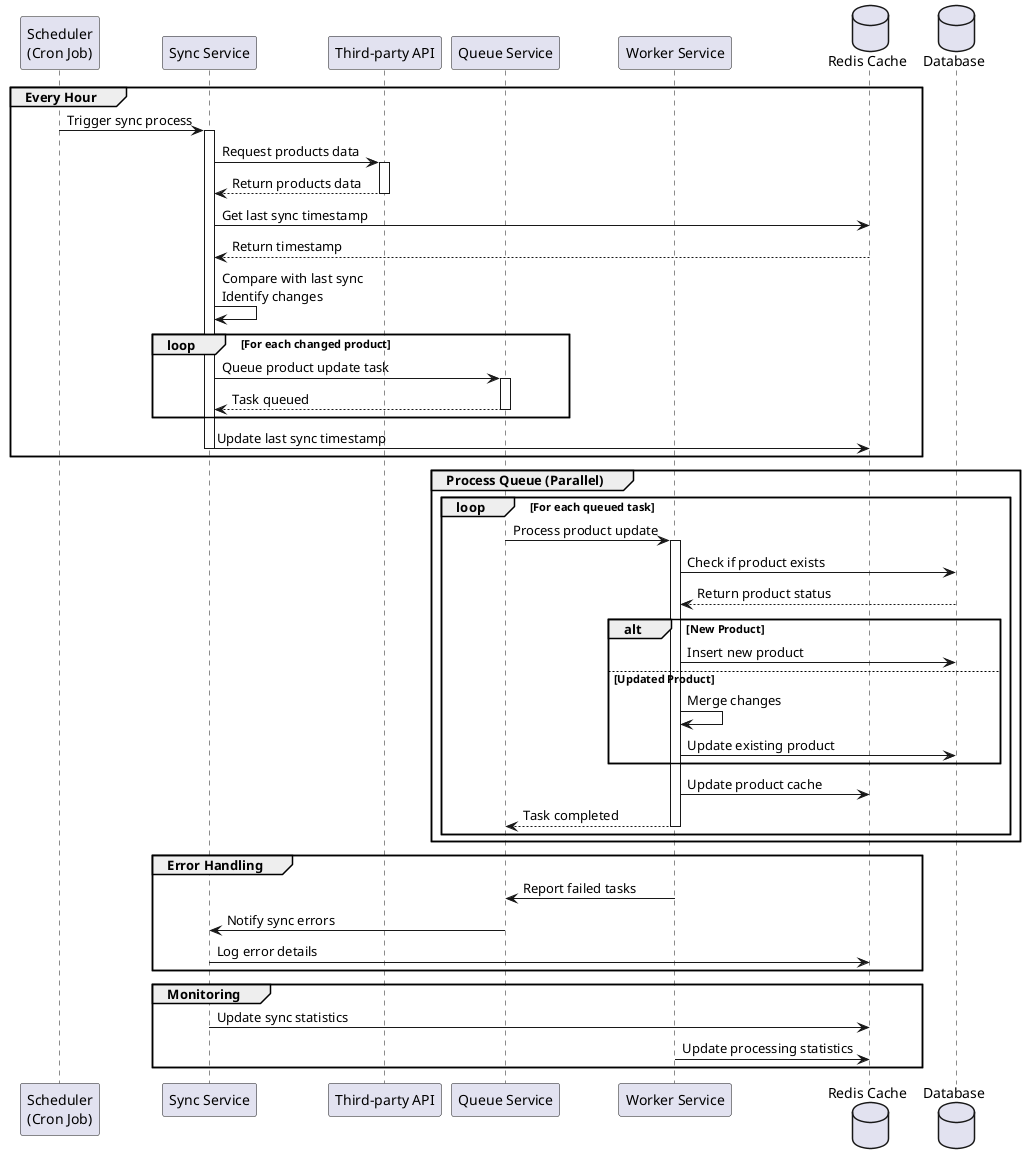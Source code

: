 @startuml Product Synchronization

participant "Scheduler\n(Cron Job)" as Cron
participant "Sync Service" as Sync
participant "Third-party API" as ThirdParty
participant "Queue Service" as Queue
participant "Worker Service" as Worker
database "Redis Cache" as Redis
database "Database" as DB

' Initial Sync Schedule
group Every Hour
    Cron -> Sync: Trigger sync process
    activate Sync

    ' Fetch data from Third-party API
    Sync -> ThirdParty: Request products data
    activate ThirdParty
    ThirdParty --> Sync: Return products data
    deactivate ThirdParty

    ' Check Last Sync Time
    Sync -> Redis: Get last sync timestamp
    Redis --> Sync: Return timestamp

    ' Compare and Queue Changes
    Sync -> Sync: Compare with last sync\nIdentify changes
    
    loop For each changed product
        Sync -> Queue: Queue product update task
        activate Queue
        Queue --> Sync: Task queued
        deactivate Queue
    end

    ' Update Last Sync Time
    Sync -> Redis: Update last sync timestamp
    deactivate Sync
end

' Process Queue Items
group Process Queue (Parallel)
    loop For each queued task
        Queue -> Worker: Process product update
        activate Worker

        ' Check Existing Product
        Worker -> DB: Check if product exists
        DB --> Worker: Return product status

        alt New Product
            Worker -> DB: Insert new product
        else Updated Product
            Worker -> Worker: Merge changes
            Worker -> DB: Update existing product
        end

        ' Update Cache
        Worker -> Redis: Update product cache
        Worker --> Queue: Task completed
        deactivate Worker
    end
end

' Error Handling
group Error Handling
    Worker -> Queue: Report failed tasks
    Queue -> Sync: Notify sync errors
    Sync -> Redis: Log error details
end

' Monitoring
group Monitoring
    Sync -> Redis: Update sync statistics
    Worker -> Redis: Update processing statistics
end

@enduml 